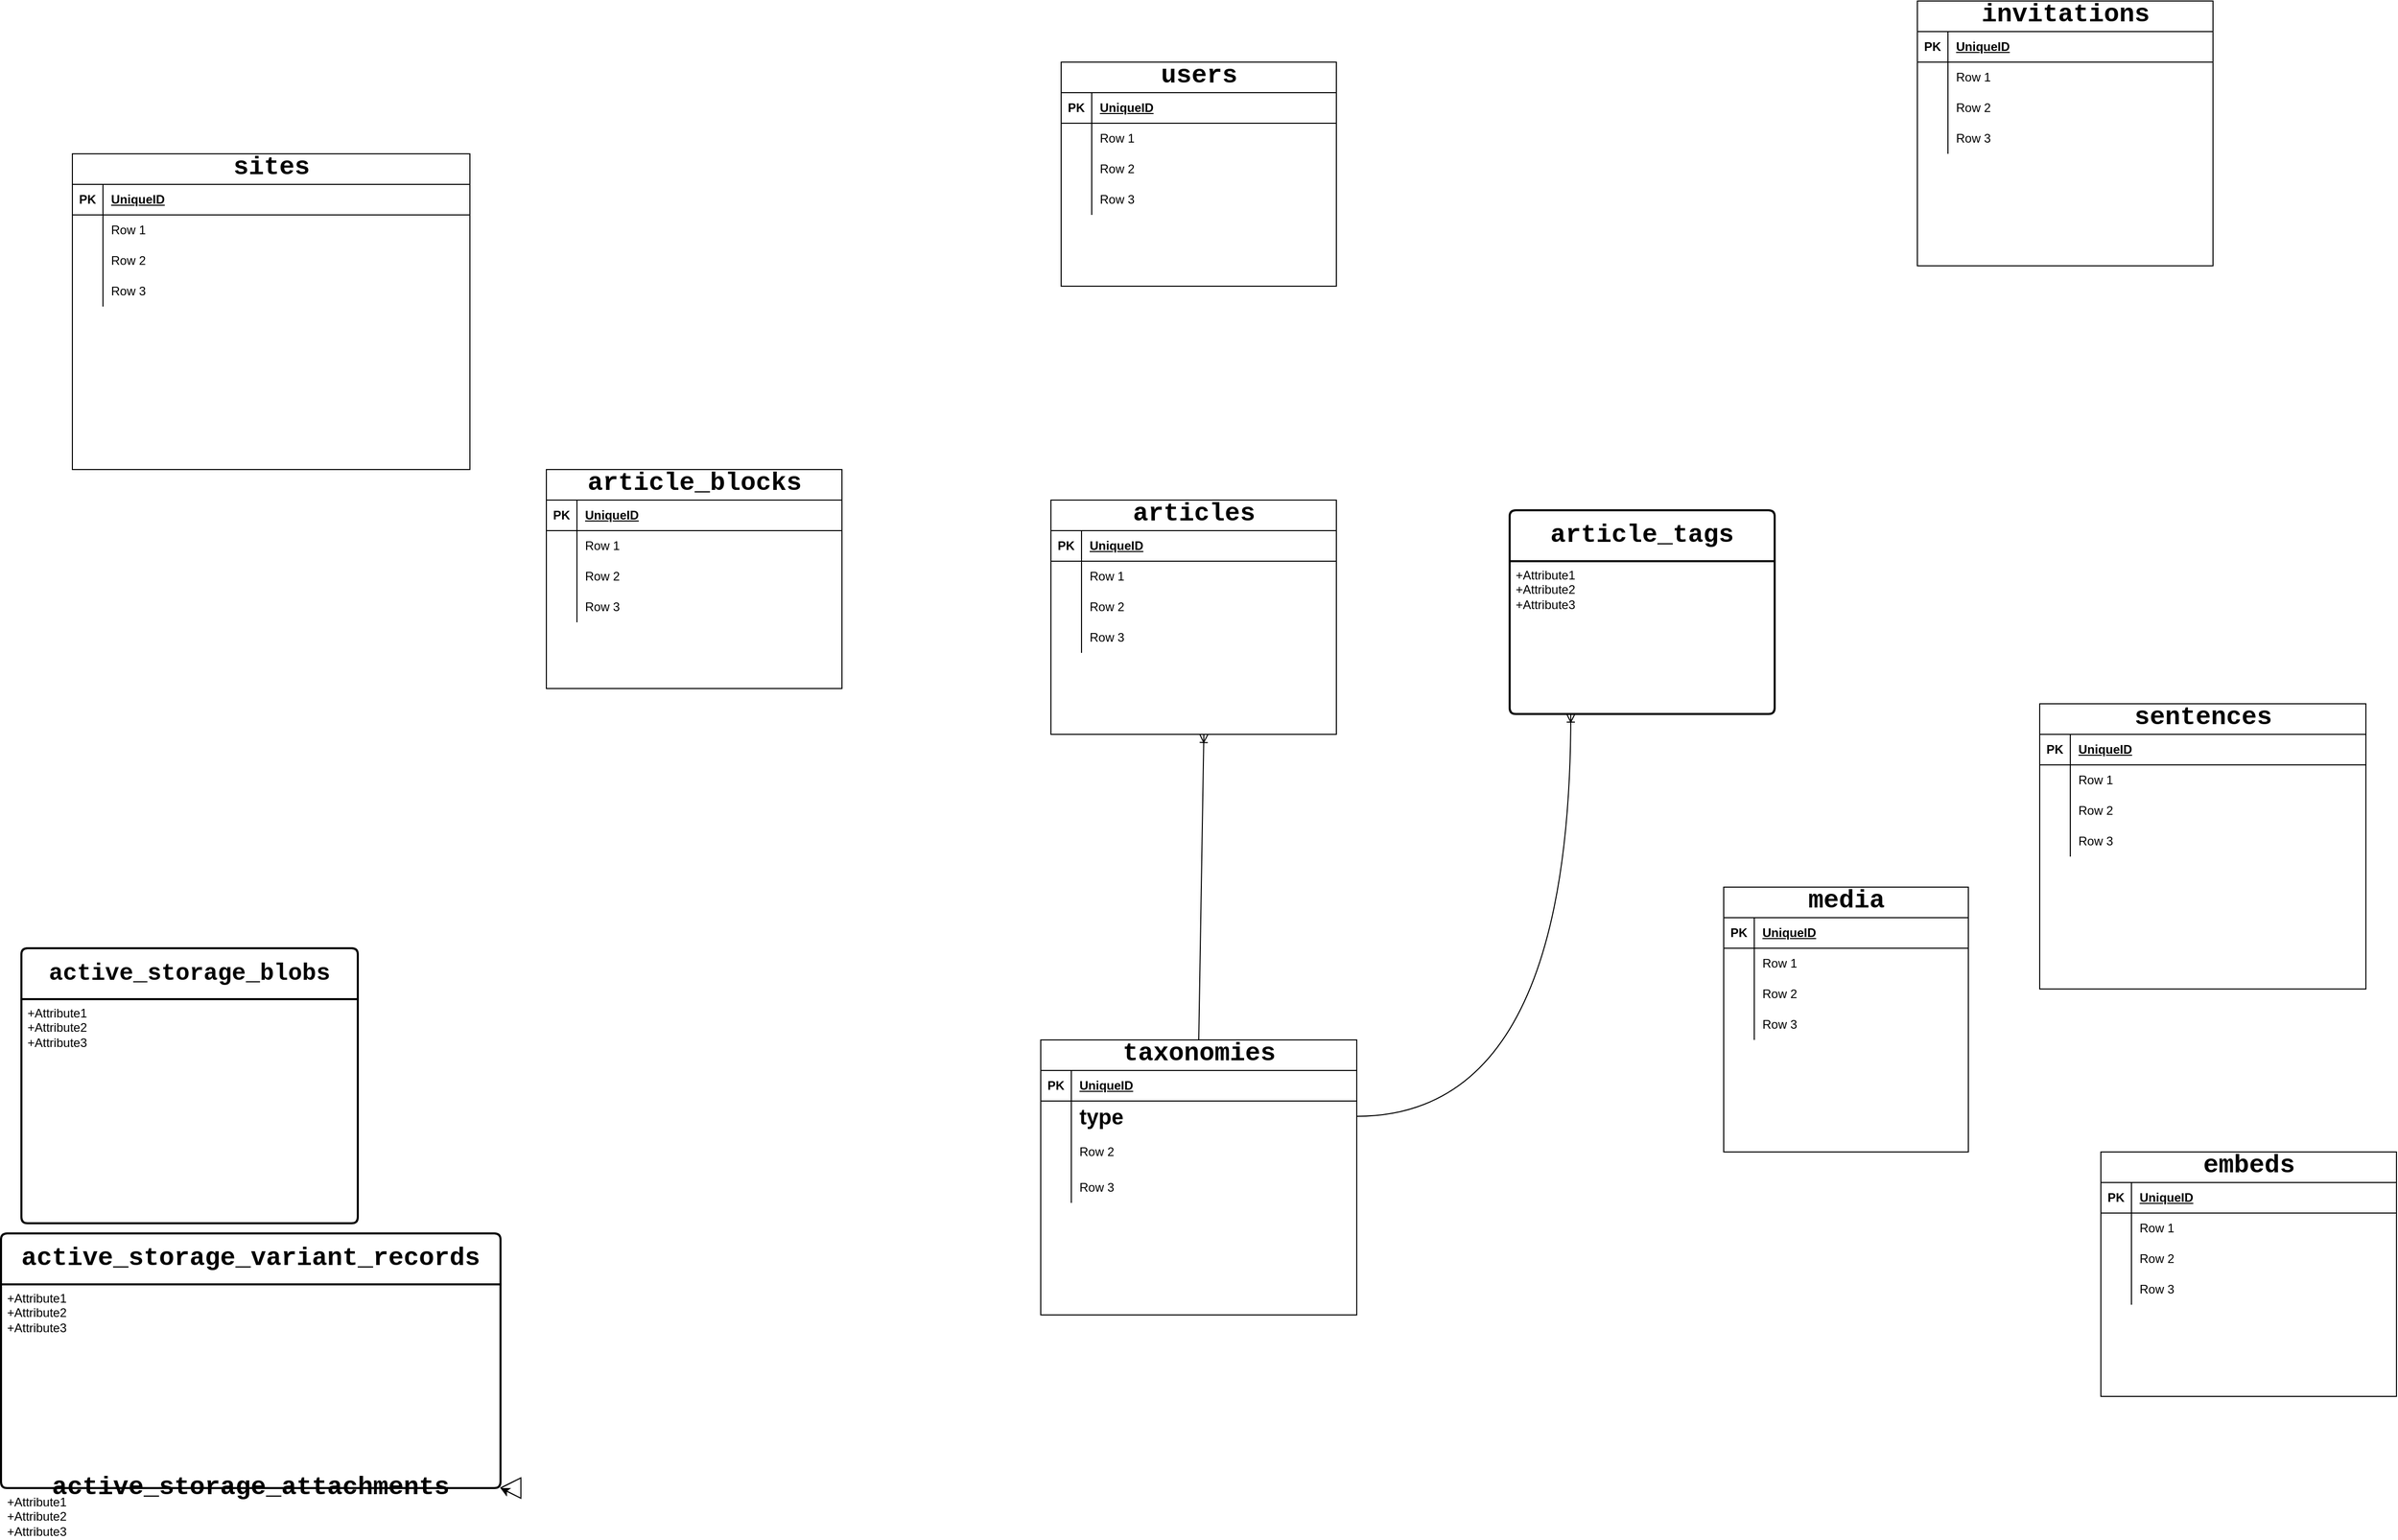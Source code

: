 <mxfile version="27.1.6">
  <diagram id="C5RBs43oDa-KdzZeNtuy" name="Page-1">
    <mxGraphModel dx="1901" dy="2222" grid="1" gridSize="10" guides="1" tooltips="1" connect="1" arrows="1" fold="1" page="1" pageScale="1" pageWidth="827" pageHeight="1169" math="0" shadow="0">
      <root>
        <mxCell id="WIyWlLk6GJQsqaUBKTNV-0" />
        <mxCell id="WIyWlLk6GJQsqaUBKTNV-1" parent="WIyWlLk6GJQsqaUBKTNV-0" />
        <mxCell id="SRqA0FXsPfsj_f2VdY95-0" value="&lt;div style=&quot;font-family: Menlo, Monaco, &amp;quot;Courier New&amp;quot;, monospace; line-height: 18px; white-space-collapse: preserve;&quot;&gt;&lt;span&gt;&lt;font style=&quot;color: rgb(0, 0, 0); font-size: 25px;&quot;&gt;article_blocks&lt;/font&gt;&lt;/span&gt;&lt;/div&gt;" style="shape=table;startSize=30;container=1;collapsible=1;childLayout=tableLayout;fixedRows=1;rowLines=0;fontStyle=1;align=center;resizeLast=1;html=1;" vertex="1" parent="WIyWlLk6GJQsqaUBKTNV-1">
          <mxGeometry x="565" y="-220" width="290" height="215" as="geometry" />
        </mxCell>
        <mxCell id="SRqA0FXsPfsj_f2VdY95-1" value="" style="shape=tableRow;horizontal=0;startSize=0;swimlaneHead=0;swimlaneBody=0;fillColor=none;collapsible=0;dropTarget=0;points=[[0,0.5],[1,0.5]];portConstraint=eastwest;top=0;left=0;right=0;bottom=1;" vertex="1" parent="SRqA0FXsPfsj_f2VdY95-0">
          <mxGeometry y="30" width="290" height="30" as="geometry" />
        </mxCell>
        <mxCell id="SRqA0FXsPfsj_f2VdY95-2" value="PK" style="shape=partialRectangle;connectable=0;fillColor=none;top=0;left=0;bottom=0;right=0;fontStyle=1;overflow=hidden;whiteSpace=wrap;html=1;" vertex="1" parent="SRqA0FXsPfsj_f2VdY95-1">
          <mxGeometry width="30" height="30" as="geometry">
            <mxRectangle width="30" height="30" as="alternateBounds" />
          </mxGeometry>
        </mxCell>
        <mxCell id="SRqA0FXsPfsj_f2VdY95-3" value="UniqueID" style="shape=partialRectangle;connectable=0;fillColor=none;top=0;left=0;bottom=0;right=0;align=left;spacingLeft=6;fontStyle=5;overflow=hidden;whiteSpace=wrap;html=1;" vertex="1" parent="SRqA0FXsPfsj_f2VdY95-1">
          <mxGeometry x="30" width="260" height="30" as="geometry">
            <mxRectangle width="260" height="30" as="alternateBounds" />
          </mxGeometry>
        </mxCell>
        <mxCell id="SRqA0FXsPfsj_f2VdY95-4" value="" style="shape=tableRow;horizontal=0;startSize=0;swimlaneHead=0;swimlaneBody=0;fillColor=none;collapsible=0;dropTarget=0;points=[[0,0.5],[1,0.5]];portConstraint=eastwest;top=0;left=0;right=0;bottom=0;" vertex="1" parent="SRqA0FXsPfsj_f2VdY95-0">
          <mxGeometry y="60" width="290" height="30" as="geometry" />
        </mxCell>
        <mxCell id="SRqA0FXsPfsj_f2VdY95-5" value="" style="shape=partialRectangle;connectable=0;fillColor=none;top=0;left=0;bottom=0;right=0;editable=1;overflow=hidden;whiteSpace=wrap;html=1;" vertex="1" parent="SRqA0FXsPfsj_f2VdY95-4">
          <mxGeometry width="30" height="30" as="geometry">
            <mxRectangle width="30" height="30" as="alternateBounds" />
          </mxGeometry>
        </mxCell>
        <mxCell id="SRqA0FXsPfsj_f2VdY95-6" value="Row 1" style="shape=partialRectangle;connectable=0;fillColor=none;top=0;left=0;bottom=0;right=0;align=left;spacingLeft=6;overflow=hidden;whiteSpace=wrap;html=1;" vertex="1" parent="SRqA0FXsPfsj_f2VdY95-4">
          <mxGeometry x="30" width="260" height="30" as="geometry">
            <mxRectangle width="260" height="30" as="alternateBounds" />
          </mxGeometry>
        </mxCell>
        <mxCell id="SRqA0FXsPfsj_f2VdY95-7" value="" style="shape=tableRow;horizontal=0;startSize=0;swimlaneHead=0;swimlaneBody=0;fillColor=none;collapsible=0;dropTarget=0;points=[[0,0.5],[1,0.5]];portConstraint=eastwest;top=0;left=0;right=0;bottom=0;" vertex="1" parent="SRqA0FXsPfsj_f2VdY95-0">
          <mxGeometry y="90" width="290" height="30" as="geometry" />
        </mxCell>
        <mxCell id="SRqA0FXsPfsj_f2VdY95-8" value="" style="shape=partialRectangle;connectable=0;fillColor=none;top=0;left=0;bottom=0;right=0;editable=1;overflow=hidden;whiteSpace=wrap;html=1;" vertex="1" parent="SRqA0FXsPfsj_f2VdY95-7">
          <mxGeometry width="30" height="30" as="geometry">
            <mxRectangle width="30" height="30" as="alternateBounds" />
          </mxGeometry>
        </mxCell>
        <mxCell id="SRqA0FXsPfsj_f2VdY95-9" value="Row 2" style="shape=partialRectangle;connectable=0;fillColor=none;top=0;left=0;bottom=0;right=0;align=left;spacingLeft=6;overflow=hidden;whiteSpace=wrap;html=1;" vertex="1" parent="SRqA0FXsPfsj_f2VdY95-7">
          <mxGeometry x="30" width="260" height="30" as="geometry">
            <mxRectangle width="260" height="30" as="alternateBounds" />
          </mxGeometry>
        </mxCell>
        <mxCell id="SRqA0FXsPfsj_f2VdY95-10" value="" style="shape=tableRow;horizontal=0;startSize=0;swimlaneHead=0;swimlaneBody=0;fillColor=none;collapsible=0;dropTarget=0;points=[[0,0.5],[1,0.5]];portConstraint=eastwest;top=0;left=0;right=0;bottom=0;" vertex="1" parent="SRqA0FXsPfsj_f2VdY95-0">
          <mxGeometry y="120" width="290" height="30" as="geometry" />
        </mxCell>
        <mxCell id="SRqA0FXsPfsj_f2VdY95-11" value="" style="shape=partialRectangle;connectable=0;fillColor=none;top=0;left=0;bottom=0;right=0;editable=1;overflow=hidden;whiteSpace=wrap;html=1;" vertex="1" parent="SRqA0FXsPfsj_f2VdY95-10">
          <mxGeometry width="30" height="30" as="geometry">
            <mxRectangle width="30" height="30" as="alternateBounds" />
          </mxGeometry>
        </mxCell>
        <mxCell id="SRqA0FXsPfsj_f2VdY95-12" value="Row 3" style="shape=partialRectangle;connectable=0;fillColor=none;top=0;left=0;bottom=0;right=0;align=left;spacingLeft=6;overflow=hidden;whiteSpace=wrap;html=1;" vertex="1" parent="SRqA0FXsPfsj_f2VdY95-10">
          <mxGeometry x="30" width="260" height="30" as="geometry">
            <mxRectangle width="260" height="30" as="alternateBounds" />
          </mxGeometry>
        </mxCell>
        <mxCell id="SRqA0FXsPfsj_f2VdY95-13" value="&lt;div style=&quot;font-family: Menlo, Monaco, &amp;quot;Courier New&amp;quot;, monospace; line-height: 18px; white-space: pre;&quot;&gt;&lt;span&gt;&lt;font style=&quot;color: rgb(0, 0, 0); font-size: 25px;&quot;&gt;&lt;b&gt;article_tags&lt;/b&gt;&lt;/font&gt;&lt;/span&gt;&lt;/div&gt;" style="swimlane;childLayout=stackLayout;horizontal=1;startSize=50;horizontalStack=0;rounded=1;fontSize=14;fontStyle=0;strokeWidth=2;resizeParent=0;resizeLast=1;shadow=0;dashed=0;align=center;arcSize=4;whiteSpace=wrap;html=1;" vertex="1" parent="WIyWlLk6GJQsqaUBKTNV-1">
          <mxGeometry x="1510" y="-180" width="260" height="200" as="geometry" />
        </mxCell>
        <mxCell id="SRqA0FXsPfsj_f2VdY95-14" value="+Attribute1&#xa;+Attribute2&#xa;+Attribute3" style="align=left;strokeColor=none;fillColor=none;spacingLeft=4;spacingRight=4;fontSize=12;verticalAlign=top;resizable=0;rotatable=0;part=1;html=1;whiteSpace=wrap;" vertex="1" parent="SRqA0FXsPfsj_f2VdY95-13">
          <mxGeometry y="50" width="260" height="150" as="geometry" />
        </mxCell>
        <mxCell id="SRqA0FXsPfsj_f2VdY95-17" value="&lt;div style=&quot;font-family: Menlo, Monaco, &amp;quot;Courier New&amp;quot;, monospace; line-height: 18px; white-space: pre;&quot;&gt;&lt;span&gt;&lt;font style=&quot;color: rgb(0, 0, 0); font-size: 25px;&quot;&gt;&lt;b&gt;active_storage_variant_records&lt;/b&gt;&lt;/font&gt;&lt;/span&gt;&lt;/div&gt;" style="swimlane;childLayout=stackLayout;horizontal=1;startSize=50;horizontalStack=0;rounded=1;fontSize=14;fontStyle=0;strokeWidth=2;resizeParent=0;resizeLast=1;shadow=0;dashed=0;align=center;arcSize=4;whiteSpace=wrap;html=1;" vertex="1" parent="WIyWlLk6GJQsqaUBKTNV-1">
          <mxGeometry x="30" y="530" width="490" height="250" as="geometry" />
        </mxCell>
        <mxCell id="SRqA0FXsPfsj_f2VdY95-18" value="+Attribute1&#xa;+Attribute2&#xa;+Attribute3" style="align=left;strokeColor=none;fillColor=none;spacingLeft=4;spacingRight=4;fontSize=12;verticalAlign=top;resizable=0;rotatable=0;part=1;html=1;whiteSpace=wrap;" vertex="1" parent="SRqA0FXsPfsj_f2VdY95-17">
          <mxGeometry y="50" width="490" height="200" as="geometry" />
        </mxCell>
        <mxCell id="SRqA0FXsPfsj_f2VdY95-15" value="&lt;div style=&quot;font-family: Menlo, Monaco, &amp;quot;Courier New&amp;quot;, monospace; line-height: 18px; white-space: pre;&quot;&gt;&lt;font style=&quot;color: rgb(0, 0, 0); font-size: 25px;&quot;&gt;&lt;b&gt;active_storage_attachments&lt;/b&gt;&lt;/font&gt;&lt;/div&gt;" style="swimlane;childLayout=stackLayout;horizontal=1;startSize=50;horizontalStack=0;rounded=1;fontSize=14;fontStyle=0;strokeWidth=2;resizeParent=0;resizeLast=1;shadow=0;dashed=0;align=center;arcSize=4;whiteSpace=wrap;html=1;" vertex="1" parent="SRqA0FXsPfsj_f2VdY95-17">
          <mxGeometry y="250" width="490" as="geometry" />
        </mxCell>
        <mxCell id="SRqA0FXsPfsj_f2VdY95-16" value="+Attribute1&#xa;+Attribute2&#xa;+Attribute3" style="align=left;strokeColor=none;fillColor=none;spacingLeft=4;spacingRight=4;fontSize=12;verticalAlign=top;resizable=0;rotatable=0;part=1;html=1;whiteSpace=wrap;" vertex="1" parent="SRqA0FXsPfsj_f2VdY95-15">
          <mxGeometry width="490" as="geometry" />
        </mxCell>
        <mxCell id="SRqA0FXsPfsj_f2VdY95-21" style="edgeStyle=orthogonalEdgeStyle;rounded=0;orthogonalLoop=1;jettySize=auto;html=1;" edge="1" parent="SRqA0FXsPfsj_f2VdY95-15" source="SRqA0FXsPfsj_f2VdY95-16" target="SRqA0FXsPfsj_f2VdY95-16">
          <mxGeometry relative="1" as="geometry" />
        </mxCell>
        <mxCell id="SRqA0FXsPfsj_f2VdY95-22" style="edgeStyle=orthogonalEdgeStyle;rounded=0;orthogonalLoop=1;jettySize=auto;html=1;" edge="1" parent="SRqA0FXsPfsj_f2VdY95-15" source="SRqA0FXsPfsj_f2VdY95-16" target="SRqA0FXsPfsj_f2VdY95-16">
          <mxGeometry relative="1" as="geometry" />
        </mxCell>
        <mxCell id="SRqA0FXsPfsj_f2VdY95-19" value="&lt;div style=&quot;font-family: Menlo, Monaco, &amp;quot;Courier New&amp;quot;, monospace; line-height: 18px; white-space: pre;&quot;&gt;&lt;span&gt;&lt;font style=&quot;color: rgb(0, 0, 0); font-size: 23px;&quot;&gt;&lt;b&gt;active_storage_blobs&lt;/b&gt;&lt;/font&gt;&lt;/span&gt;&lt;/div&gt;" style="swimlane;childLayout=stackLayout;horizontal=1;startSize=50;horizontalStack=0;rounded=1;fontSize=14;fontStyle=0;strokeWidth=2;resizeParent=0;resizeLast=1;shadow=0;dashed=0;align=center;arcSize=4;whiteSpace=wrap;html=1;" vertex="1" parent="WIyWlLk6GJQsqaUBKTNV-1">
          <mxGeometry x="50" y="250" width="330" height="270" as="geometry" />
        </mxCell>
        <mxCell id="SRqA0FXsPfsj_f2VdY95-20" value="+Attribute1&#xa;+Attribute2&#xa;+Attribute3" style="align=left;strokeColor=none;fillColor=none;spacingLeft=4;spacingRight=4;fontSize=12;verticalAlign=top;resizable=0;rotatable=0;part=1;html=1;whiteSpace=wrap;" vertex="1" parent="SRqA0FXsPfsj_f2VdY95-19">
          <mxGeometry y="50" width="330" height="220" as="geometry" />
        </mxCell>
        <mxCell id="SRqA0FXsPfsj_f2VdY95-23" value="&lt;div style=&quot;font-family: Menlo, Monaco, &amp;quot;Courier New&amp;quot;, monospace; line-height: 18px; white-space-collapse: preserve;&quot;&gt;&lt;span&gt;&lt;font style=&quot;color: rgb(0, 0, 0); font-size: 25px;&quot;&gt;articles&lt;/font&gt;&lt;/span&gt;&lt;/div&gt;" style="shape=table;startSize=30;container=1;collapsible=1;childLayout=tableLayout;fixedRows=1;rowLines=0;fontStyle=1;align=center;resizeLast=1;html=1;" vertex="1" parent="WIyWlLk6GJQsqaUBKTNV-1">
          <mxGeometry x="1060" y="-190" width="280" height="230" as="geometry" />
        </mxCell>
        <mxCell id="SRqA0FXsPfsj_f2VdY95-24" value="" style="shape=tableRow;horizontal=0;startSize=0;swimlaneHead=0;swimlaneBody=0;fillColor=none;collapsible=0;dropTarget=0;points=[[0,0.5],[1,0.5]];portConstraint=eastwest;top=0;left=0;right=0;bottom=1;" vertex="1" parent="SRqA0FXsPfsj_f2VdY95-23">
          <mxGeometry y="30" width="280" height="30" as="geometry" />
        </mxCell>
        <mxCell id="SRqA0FXsPfsj_f2VdY95-25" value="PK" style="shape=partialRectangle;connectable=0;fillColor=none;top=0;left=0;bottom=0;right=0;fontStyle=1;overflow=hidden;whiteSpace=wrap;html=1;" vertex="1" parent="SRqA0FXsPfsj_f2VdY95-24">
          <mxGeometry width="30" height="30" as="geometry">
            <mxRectangle width="30" height="30" as="alternateBounds" />
          </mxGeometry>
        </mxCell>
        <mxCell id="SRqA0FXsPfsj_f2VdY95-26" value="UniqueID" style="shape=partialRectangle;connectable=0;fillColor=none;top=0;left=0;bottom=0;right=0;align=left;spacingLeft=6;fontStyle=5;overflow=hidden;whiteSpace=wrap;html=1;" vertex="1" parent="SRqA0FXsPfsj_f2VdY95-24">
          <mxGeometry x="30" width="250" height="30" as="geometry">
            <mxRectangle width="250" height="30" as="alternateBounds" />
          </mxGeometry>
        </mxCell>
        <mxCell id="SRqA0FXsPfsj_f2VdY95-27" value="" style="shape=tableRow;horizontal=0;startSize=0;swimlaneHead=0;swimlaneBody=0;fillColor=none;collapsible=0;dropTarget=0;points=[[0,0.5],[1,0.5]];portConstraint=eastwest;top=0;left=0;right=0;bottom=0;" vertex="1" parent="SRqA0FXsPfsj_f2VdY95-23">
          <mxGeometry y="60" width="280" height="30" as="geometry" />
        </mxCell>
        <mxCell id="SRqA0FXsPfsj_f2VdY95-28" value="" style="shape=partialRectangle;connectable=0;fillColor=none;top=0;left=0;bottom=0;right=0;editable=1;overflow=hidden;whiteSpace=wrap;html=1;" vertex="1" parent="SRqA0FXsPfsj_f2VdY95-27">
          <mxGeometry width="30" height="30" as="geometry">
            <mxRectangle width="30" height="30" as="alternateBounds" />
          </mxGeometry>
        </mxCell>
        <mxCell id="SRqA0FXsPfsj_f2VdY95-29" value="Row 1" style="shape=partialRectangle;connectable=0;fillColor=none;top=0;left=0;bottom=0;right=0;align=left;spacingLeft=6;overflow=hidden;whiteSpace=wrap;html=1;" vertex="1" parent="SRqA0FXsPfsj_f2VdY95-27">
          <mxGeometry x="30" width="250" height="30" as="geometry">
            <mxRectangle width="250" height="30" as="alternateBounds" />
          </mxGeometry>
        </mxCell>
        <mxCell id="SRqA0FXsPfsj_f2VdY95-30" value="" style="shape=tableRow;horizontal=0;startSize=0;swimlaneHead=0;swimlaneBody=0;fillColor=none;collapsible=0;dropTarget=0;points=[[0,0.5],[1,0.5]];portConstraint=eastwest;top=0;left=0;right=0;bottom=0;" vertex="1" parent="SRqA0FXsPfsj_f2VdY95-23">
          <mxGeometry y="90" width="280" height="30" as="geometry" />
        </mxCell>
        <mxCell id="SRqA0FXsPfsj_f2VdY95-31" value="" style="shape=partialRectangle;connectable=0;fillColor=none;top=0;left=0;bottom=0;right=0;editable=1;overflow=hidden;whiteSpace=wrap;html=1;" vertex="1" parent="SRqA0FXsPfsj_f2VdY95-30">
          <mxGeometry width="30" height="30" as="geometry">
            <mxRectangle width="30" height="30" as="alternateBounds" />
          </mxGeometry>
        </mxCell>
        <mxCell id="SRqA0FXsPfsj_f2VdY95-32" value="Row 2" style="shape=partialRectangle;connectable=0;fillColor=none;top=0;left=0;bottom=0;right=0;align=left;spacingLeft=6;overflow=hidden;whiteSpace=wrap;html=1;" vertex="1" parent="SRqA0FXsPfsj_f2VdY95-30">
          <mxGeometry x="30" width="250" height="30" as="geometry">
            <mxRectangle width="250" height="30" as="alternateBounds" />
          </mxGeometry>
        </mxCell>
        <mxCell id="SRqA0FXsPfsj_f2VdY95-33" value="" style="shape=tableRow;horizontal=0;startSize=0;swimlaneHead=0;swimlaneBody=0;fillColor=none;collapsible=0;dropTarget=0;points=[[0,0.5],[1,0.5]];portConstraint=eastwest;top=0;left=0;right=0;bottom=0;" vertex="1" parent="SRqA0FXsPfsj_f2VdY95-23">
          <mxGeometry y="120" width="280" height="30" as="geometry" />
        </mxCell>
        <mxCell id="SRqA0FXsPfsj_f2VdY95-34" value="" style="shape=partialRectangle;connectable=0;fillColor=none;top=0;left=0;bottom=0;right=0;editable=1;overflow=hidden;whiteSpace=wrap;html=1;" vertex="1" parent="SRqA0FXsPfsj_f2VdY95-33">
          <mxGeometry width="30" height="30" as="geometry">
            <mxRectangle width="30" height="30" as="alternateBounds" />
          </mxGeometry>
        </mxCell>
        <mxCell id="SRqA0FXsPfsj_f2VdY95-35" value="Row 3" style="shape=partialRectangle;connectable=0;fillColor=none;top=0;left=0;bottom=0;right=0;align=left;spacingLeft=6;overflow=hidden;whiteSpace=wrap;html=1;" vertex="1" parent="SRqA0FXsPfsj_f2VdY95-33">
          <mxGeometry x="30" width="250" height="30" as="geometry">
            <mxRectangle width="250" height="30" as="alternateBounds" />
          </mxGeometry>
        </mxCell>
        <mxCell id="SRqA0FXsPfsj_f2VdY95-36" value="&lt;div style=&quot;font-family: Menlo, Monaco, &amp;quot;Courier New&amp;quot;, monospace; line-height: 18px; white-space-collapse: preserve;&quot;&gt;&lt;span&gt;&lt;font style=&quot;color: rgb(0, 0, 0); font-size: 25px;&quot;&gt;embeds&lt;/font&gt;&lt;/span&gt;&lt;/div&gt;" style="shape=table;startSize=30;container=1;collapsible=1;childLayout=tableLayout;fixedRows=1;rowLines=0;fontStyle=1;align=center;resizeLast=1;html=1;" vertex="1" parent="WIyWlLk6GJQsqaUBKTNV-1">
          <mxGeometry x="2090" y="450" width="290" height="240" as="geometry" />
        </mxCell>
        <mxCell id="SRqA0FXsPfsj_f2VdY95-37" value="" style="shape=tableRow;horizontal=0;startSize=0;swimlaneHead=0;swimlaneBody=0;fillColor=none;collapsible=0;dropTarget=0;points=[[0,0.5],[1,0.5]];portConstraint=eastwest;top=0;left=0;right=0;bottom=1;" vertex="1" parent="SRqA0FXsPfsj_f2VdY95-36">
          <mxGeometry y="30" width="290" height="30" as="geometry" />
        </mxCell>
        <mxCell id="SRqA0FXsPfsj_f2VdY95-38" value="PK" style="shape=partialRectangle;connectable=0;fillColor=none;top=0;left=0;bottom=0;right=0;fontStyle=1;overflow=hidden;whiteSpace=wrap;html=1;" vertex="1" parent="SRqA0FXsPfsj_f2VdY95-37">
          <mxGeometry width="30" height="30" as="geometry">
            <mxRectangle width="30" height="30" as="alternateBounds" />
          </mxGeometry>
        </mxCell>
        <mxCell id="SRqA0FXsPfsj_f2VdY95-39" value="UniqueID" style="shape=partialRectangle;connectable=0;fillColor=none;top=0;left=0;bottom=0;right=0;align=left;spacingLeft=6;fontStyle=5;overflow=hidden;whiteSpace=wrap;html=1;" vertex="1" parent="SRqA0FXsPfsj_f2VdY95-37">
          <mxGeometry x="30" width="260" height="30" as="geometry">
            <mxRectangle width="260" height="30" as="alternateBounds" />
          </mxGeometry>
        </mxCell>
        <mxCell id="SRqA0FXsPfsj_f2VdY95-40" value="" style="shape=tableRow;horizontal=0;startSize=0;swimlaneHead=0;swimlaneBody=0;fillColor=none;collapsible=0;dropTarget=0;points=[[0,0.5],[1,0.5]];portConstraint=eastwest;top=0;left=0;right=0;bottom=0;" vertex="1" parent="SRqA0FXsPfsj_f2VdY95-36">
          <mxGeometry y="60" width="290" height="30" as="geometry" />
        </mxCell>
        <mxCell id="SRqA0FXsPfsj_f2VdY95-41" value="" style="shape=partialRectangle;connectable=0;fillColor=none;top=0;left=0;bottom=0;right=0;editable=1;overflow=hidden;whiteSpace=wrap;html=1;" vertex="1" parent="SRqA0FXsPfsj_f2VdY95-40">
          <mxGeometry width="30" height="30" as="geometry">
            <mxRectangle width="30" height="30" as="alternateBounds" />
          </mxGeometry>
        </mxCell>
        <mxCell id="SRqA0FXsPfsj_f2VdY95-42" value="Row 1" style="shape=partialRectangle;connectable=0;fillColor=none;top=0;left=0;bottom=0;right=0;align=left;spacingLeft=6;overflow=hidden;whiteSpace=wrap;html=1;" vertex="1" parent="SRqA0FXsPfsj_f2VdY95-40">
          <mxGeometry x="30" width="260" height="30" as="geometry">
            <mxRectangle width="260" height="30" as="alternateBounds" />
          </mxGeometry>
        </mxCell>
        <mxCell id="SRqA0FXsPfsj_f2VdY95-43" value="" style="shape=tableRow;horizontal=0;startSize=0;swimlaneHead=0;swimlaneBody=0;fillColor=none;collapsible=0;dropTarget=0;points=[[0,0.5],[1,0.5]];portConstraint=eastwest;top=0;left=0;right=0;bottom=0;" vertex="1" parent="SRqA0FXsPfsj_f2VdY95-36">
          <mxGeometry y="90" width="290" height="30" as="geometry" />
        </mxCell>
        <mxCell id="SRqA0FXsPfsj_f2VdY95-44" value="" style="shape=partialRectangle;connectable=0;fillColor=none;top=0;left=0;bottom=0;right=0;editable=1;overflow=hidden;whiteSpace=wrap;html=1;" vertex="1" parent="SRqA0FXsPfsj_f2VdY95-43">
          <mxGeometry width="30" height="30" as="geometry">
            <mxRectangle width="30" height="30" as="alternateBounds" />
          </mxGeometry>
        </mxCell>
        <mxCell id="SRqA0FXsPfsj_f2VdY95-45" value="Row 2" style="shape=partialRectangle;connectable=0;fillColor=none;top=0;left=0;bottom=0;right=0;align=left;spacingLeft=6;overflow=hidden;whiteSpace=wrap;html=1;" vertex="1" parent="SRqA0FXsPfsj_f2VdY95-43">
          <mxGeometry x="30" width="260" height="30" as="geometry">
            <mxRectangle width="260" height="30" as="alternateBounds" />
          </mxGeometry>
        </mxCell>
        <mxCell id="SRqA0FXsPfsj_f2VdY95-46" value="" style="shape=tableRow;horizontal=0;startSize=0;swimlaneHead=0;swimlaneBody=0;fillColor=none;collapsible=0;dropTarget=0;points=[[0,0.5],[1,0.5]];portConstraint=eastwest;top=0;left=0;right=0;bottom=0;" vertex="1" parent="SRqA0FXsPfsj_f2VdY95-36">
          <mxGeometry y="120" width="290" height="30" as="geometry" />
        </mxCell>
        <mxCell id="SRqA0FXsPfsj_f2VdY95-47" value="" style="shape=partialRectangle;connectable=0;fillColor=none;top=0;left=0;bottom=0;right=0;editable=1;overflow=hidden;whiteSpace=wrap;html=1;" vertex="1" parent="SRqA0FXsPfsj_f2VdY95-46">
          <mxGeometry width="30" height="30" as="geometry">
            <mxRectangle width="30" height="30" as="alternateBounds" />
          </mxGeometry>
        </mxCell>
        <mxCell id="SRqA0FXsPfsj_f2VdY95-48" value="Row 3" style="shape=partialRectangle;connectable=0;fillColor=none;top=0;left=0;bottom=0;right=0;align=left;spacingLeft=6;overflow=hidden;whiteSpace=wrap;html=1;" vertex="1" parent="SRqA0FXsPfsj_f2VdY95-46">
          <mxGeometry x="30" width="260" height="30" as="geometry">
            <mxRectangle width="260" height="30" as="alternateBounds" />
          </mxGeometry>
        </mxCell>
        <mxCell id="SRqA0FXsPfsj_f2VdY95-49" value="&lt;div style=&quot;font-family: Menlo, Monaco, &amp;quot;Courier New&amp;quot;, monospace; line-height: 18px; white-space-collapse: preserve;&quot;&gt;&lt;span&gt;&lt;font style=&quot;color: rgb(0, 0, 0); font-size: 25px;&quot;&gt;invitations&lt;/font&gt;&lt;/span&gt;&lt;/div&gt;" style="shape=table;startSize=30;container=1;collapsible=1;childLayout=tableLayout;fixedRows=1;rowLines=0;fontStyle=1;align=center;resizeLast=1;html=1;" vertex="1" parent="WIyWlLk6GJQsqaUBKTNV-1">
          <mxGeometry x="1910" y="-680" width="290" height="260" as="geometry" />
        </mxCell>
        <mxCell id="SRqA0FXsPfsj_f2VdY95-50" value="" style="shape=tableRow;horizontal=0;startSize=0;swimlaneHead=0;swimlaneBody=0;fillColor=none;collapsible=0;dropTarget=0;points=[[0,0.5],[1,0.5]];portConstraint=eastwest;top=0;left=0;right=0;bottom=1;" vertex="1" parent="SRqA0FXsPfsj_f2VdY95-49">
          <mxGeometry y="30" width="290" height="30" as="geometry" />
        </mxCell>
        <mxCell id="SRqA0FXsPfsj_f2VdY95-51" value="PK" style="shape=partialRectangle;connectable=0;fillColor=none;top=0;left=0;bottom=0;right=0;fontStyle=1;overflow=hidden;whiteSpace=wrap;html=1;" vertex="1" parent="SRqA0FXsPfsj_f2VdY95-50">
          <mxGeometry width="30" height="30" as="geometry">
            <mxRectangle width="30" height="30" as="alternateBounds" />
          </mxGeometry>
        </mxCell>
        <mxCell id="SRqA0FXsPfsj_f2VdY95-52" value="UniqueID" style="shape=partialRectangle;connectable=0;fillColor=none;top=0;left=0;bottom=0;right=0;align=left;spacingLeft=6;fontStyle=5;overflow=hidden;whiteSpace=wrap;html=1;" vertex="1" parent="SRqA0FXsPfsj_f2VdY95-50">
          <mxGeometry x="30" width="260" height="30" as="geometry">
            <mxRectangle width="260" height="30" as="alternateBounds" />
          </mxGeometry>
        </mxCell>
        <mxCell id="SRqA0FXsPfsj_f2VdY95-53" value="" style="shape=tableRow;horizontal=0;startSize=0;swimlaneHead=0;swimlaneBody=0;fillColor=none;collapsible=0;dropTarget=0;points=[[0,0.5],[1,0.5]];portConstraint=eastwest;top=0;left=0;right=0;bottom=0;" vertex="1" parent="SRqA0FXsPfsj_f2VdY95-49">
          <mxGeometry y="60" width="290" height="30" as="geometry" />
        </mxCell>
        <mxCell id="SRqA0FXsPfsj_f2VdY95-54" value="" style="shape=partialRectangle;connectable=0;fillColor=none;top=0;left=0;bottom=0;right=0;editable=1;overflow=hidden;whiteSpace=wrap;html=1;" vertex="1" parent="SRqA0FXsPfsj_f2VdY95-53">
          <mxGeometry width="30" height="30" as="geometry">
            <mxRectangle width="30" height="30" as="alternateBounds" />
          </mxGeometry>
        </mxCell>
        <mxCell id="SRqA0FXsPfsj_f2VdY95-55" value="Row 1" style="shape=partialRectangle;connectable=0;fillColor=none;top=0;left=0;bottom=0;right=0;align=left;spacingLeft=6;overflow=hidden;whiteSpace=wrap;html=1;" vertex="1" parent="SRqA0FXsPfsj_f2VdY95-53">
          <mxGeometry x="30" width="260" height="30" as="geometry">
            <mxRectangle width="260" height="30" as="alternateBounds" />
          </mxGeometry>
        </mxCell>
        <mxCell id="SRqA0FXsPfsj_f2VdY95-56" value="" style="shape=tableRow;horizontal=0;startSize=0;swimlaneHead=0;swimlaneBody=0;fillColor=none;collapsible=0;dropTarget=0;points=[[0,0.5],[1,0.5]];portConstraint=eastwest;top=0;left=0;right=0;bottom=0;" vertex="1" parent="SRqA0FXsPfsj_f2VdY95-49">
          <mxGeometry y="90" width="290" height="30" as="geometry" />
        </mxCell>
        <mxCell id="SRqA0FXsPfsj_f2VdY95-57" value="" style="shape=partialRectangle;connectable=0;fillColor=none;top=0;left=0;bottom=0;right=0;editable=1;overflow=hidden;whiteSpace=wrap;html=1;" vertex="1" parent="SRqA0FXsPfsj_f2VdY95-56">
          <mxGeometry width="30" height="30" as="geometry">
            <mxRectangle width="30" height="30" as="alternateBounds" />
          </mxGeometry>
        </mxCell>
        <mxCell id="SRqA0FXsPfsj_f2VdY95-58" value="Row 2" style="shape=partialRectangle;connectable=0;fillColor=none;top=0;left=0;bottom=0;right=0;align=left;spacingLeft=6;overflow=hidden;whiteSpace=wrap;html=1;" vertex="1" parent="SRqA0FXsPfsj_f2VdY95-56">
          <mxGeometry x="30" width="260" height="30" as="geometry">
            <mxRectangle width="260" height="30" as="alternateBounds" />
          </mxGeometry>
        </mxCell>
        <mxCell id="SRqA0FXsPfsj_f2VdY95-59" value="" style="shape=tableRow;horizontal=0;startSize=0;swimlaneHead=0;swimlaneBody=0;fillColor=none;collapsible=0;dropTarget=0;points=[[0,0.5],[1,0.5]];portConstraint=eastwest;top=0;left=0;right=0;bottom=0;" vertex="1" parent="SRqA0FXsPfsj_f2VdY95-49">
          <mxGeometry y="120" width="290" height="30" as="geometry" />
        </mxCell>
        <mxCell id="SRqA0FXsPfsj_f2VdY95-60" value="" style="shape=partialRectangle;connectable=0;fillColor=none;top=0;left=0;bottom=0;right=0;editable=1;overflow=hidden;whiteSpace=wrap;html=1;" vertex="1" parent="SRqA0FXsPfsj_f2VdY95-59">
          <mxGeometry width="30" height="30" as="geometry">
            <mxRectangle width="30" height="30" as="alternateBounds" />
          </mxGeometry>
        </mxCell>
        <mxCell id="SRqA0FXsPfsj_f2VdY95-61" value="Row 3" style="shape=partialRectangle;connectable=0;fillColor=none;top=0;left=0;bottom=0;right=0;align=left;spacingLeft=6;overflow=hidden;whiteSpace=wrap;html=1;" vertex="1" parent="SRqA0FXsPfsj_f2VdY95-59">
          <mxGeometry x="30" width="260" height="30" as="geometry">
            <mxRectangle width="260" height="30" as="alternateBounds" />
          </mxGeometry>
        </mxCell>
        <mxCell id="SRqA0FXsPfsj_f2VdY95-62" value="&lt;div style=&quot;font-family: Menlo, Monaco, &amp;quot;Courier New&amp;quot;, monospace; line-height: 18px; white-space-collapse: preserve;&quot;&gt;&lt;span&gt;&lt;font style=&quot;color: rgb(0, 0, 0); font-size: 25px;&quot;&gt;media&lt;/font&gt;&lt;/span&gt;&lt;/div&gt;" style="shape=table;startSize=30;container=1;collapsible=1;childLayout=tableLayout;fixedRows=1;rowLines=0;fontStyle=1;align=center;resizeLast=1;html=1;" vertex="1" parent="WIyWlLk6GJQsqaUBKTNV-1">
          <mxGeometry x="1720" y="190" width="240" height="260" as="geometry" />
        </mxCell>
        <mxCell id="SRqA0FXsPfsj_f2VdY95-63" value="" style="shape=tableRow;horizontal=0;startSize=0;swimlaneHead=0;swimlaneBody=0;fillColor=none;collapsible=0;dropTarget=0;points=[[0,0.5],[1,0.5]];portConstraint=eastwest;top=0;left=0;right=0;bottom=1;" vertex="1" parent="SRqA0FXsPfsj_f2VdY95-62">
          <mxGeometry y="30" width="240" height="30" as="geometry" />
        </mxCell>
        <mxCell id="SRqA0FXsPfsj_f2VdY95-64" value="PK" style="shape=partialRectangle;connectable=0;fillColor=none;top=0;left=0;bottom=0;right=0;fontStyle=1;overflow=hidden;whiteSpace=wrap;html=1;" vertex="1" parent="SRqA0FXsPfsj_f2VdY95-63">
          <mxGeometry width="30" height="30" as="geometry">
            <mxRectangle width="30" height="30" as="alternateBounds" />
          </mxGeometry>
        </mxCell>
        <mxCell id="SRqA0FXsPfsj_f2VdY95-65" value="UniqueID" style="shape=partialRectangle;connectable=0;fillColor=none;top=0;left=0;bottom=0;right=0;align=left;spacingLeft=6;fontStyle=5;overflow=hidden;whiteSpace=wrap;html=1;" vertex="1" parent="SRqA0FXsPfsj_f2VdY95-63">
          <mxGeometry x="30" width="210" height="30" as="geometry">
            <mxRectangle width="210" height="30" as="alternateBounds" />
          </mxGeometry>
        </mxCell>
        <mxCell id="SRqA0FXsPfsj_f2VdY95-66" value="" style="shape=tableRow;horizontal=0;startSize=0;swimlaneHead=0;swimlaneBody=0;fillColor=none;collapsible=0;dropTarget=0;points=[[0,0.5],[1,0.5]];portConstraint=eastwest;top=0;left=0;right=0;bottom=0;" vertex="1" parent="SRqA0FXsPfsj_f2VdY95-62">
          <mxGeometry y="60" width="240" height="30" as="geometry" />
        </mxCell>
        <mxCell id="SRqA0FXsPfsj_f2VdY95-67" value="" style="shape=partialRectangle;connectable=0;fillColor=none;top=0;left=0;bottom=0;right=0;editable=1;overflow=hidden;whiteSpace=wrap;html=1;" vertex="1" parent="SRqA0FXsPfsj_f2VdY95-66">
          <mxGeometry width="30" height="30" as="geometry">
            <mxRectangle width="30" height="30" as="alternateBounds" />
          </mxGeometry>
        </mxCell>
        <mxCell id="SRqA0FXsPfsj_f2VdY95-68" value="Row 1" style="shape=partialRectangle;connectable=0;fillColor=none;top=0;left=0;bottom=0;right=0;align=left;spacingLeft=6;overflow=hidden;whiteSpace=wrap;html=1;" vertex="1" parent="SRqA0FXsPfsj_f2VdY95-66">
          <mxGeometry x="30" width="210" height="30" as="geometry">
            <mxRectangle width="210" height="30" as="alternateBounds" />
          </mxGeometry>
        </mxCell>
        <mxCell id="SRqA0FXsPfsj_f2VdY95-69" value="" style="shape=tableRow;horizontal=0;startSize=0;swimlaneHead=0;swimlaneBody=0;fillColor=none;collapsible=0;dropTarget=0;points=[[0,0.5],[1,0.5]];portConstraint=eastwest;top=0;left=0;right=0;bottom=0;" vertex="1" parent="SRqA0FXsPfsj_f2VdY95-62">
          <mxGeometry y="90" width="240" height="30" as="geometry" />
        </mxCell>
        <mxCell id="SRqA0FXsPfsj_f2VdY95-70" value="" style="shape=partialRectangle;connectable=0;fillColor=none;top=0;left=0;bottom=0;right=0;editable=1;overflow=hidden;whiteSpace=wrap;html=1;" vertex="1" parent="SRqA0FXsPfsj_f2VdY95-69">
          <mxGeometry width="30" height="30" as="geometry">
            <mxRectangle width="30" height="30" as="alternateBounds" />
          </mxGeometry>
        </mxCell>
        <mxCell id="SRqA0FXsPfsj_f2VdY95-71" value="Row 2" style="shape=partialRectangle;connectable=0;fillColor=none;top=0;left=0;bottom=0;right=0;align=left;spacingLeft=6;overflow=hidden;whiteSpace=wrap;html=1;" vertex="1" parent="SRqA0FXsPfsj_f2VdY95-69">
          <mxGeometry x="30" width="210" height="30" as="geometry">
            <mxRectangle width="210" height="30" as="alternateBounds" />
          </mxGeometry>
        </mxCell>
        <mxCell id="SRqA0FXsPfsj_f2VdY95-72" value="" style="shape=tableRow;horizontal=0;startSize=0;swimlaneHead=0;swimlaneBody=0;fillColor=none;collapsible=0;dropTarget=0;points=[[0,0.5],[1,0.5]];portConstraint=eastwest;top=0;left=0;right=0;bottom=0;" vertex="1" parent="SRqA0FXsPfsj_f2VdY95-62">
          <mxGeometry y="120" width="240" height="30" as="geometry" />
        </mxCell>
        <mxCell id="SRqA0FXsPfsj_f2VdY95-73" value="" style="shape=partialRectangle;connectable=0;fillColor=none;top=0;left=0;bottom=0;right=0;editable=1;overflow=hidden;whiteSpace=wrap;html=1;" vertex="1" parent="SRqA0FXsPfsj_f2VdY95-72">
          <mxGeometry width="30" height="30" as="geometry">
            <mxRectangle width="30" height="30" as="alternateBounds" />
          </mxGeometry>
        </mxCell>
        <mxCell id="SRqA0FXsPfsj_f2VdY95-74" value="Row 3" style="shape=partialRectangle;connectable=0;fillColor=none;top=0;left=0;bottom=0;right=0;align=left;spacingLeft=6;overflow=hidden;whiteSpace=wrap;html=1;" vertex="1" parent="SRqA0FXsPfsj_f2VdY95-72">
          <mxGeometry x="30" width="210" height="30" as="geometry">
            <mxRectangle width="210" height="30" as="alternateBounds" />
          </mxGeometry>
        </mxCell>
        <mxCell id="SRqA0FXsPfsj_f2VdY95-75" value="&lt;div style=&quot;font-family: Menlo, Monaco, &amp;quot;Courier New&amp;quot;, monospace; line-height: 18px; white-space-collapse: preserve;&quot;&gt;&lt;span&gt;&lt;font style=&quot;color: rgb(0, 0, 0); font-size: 25px;&quot;&gt;sentences&lt;/font&gt;&lt;/span&gt;&lt;/div&gt;" style="shape=table;startSize=30;container=1;collapsible=1;childLayout=tableLayout;fixedRows=1;rowLines=0;fontStyle=1;align=center;resizeLast=1;html=1;" vertex="1" parent="WIyWlLk6GJQsqaUBKTNV-1">
          <mxGeometry x="2030" y="10" width="320" height="280" as="geometry" />
        </mxCell>
        <mxCell id="SRqA0FXsPfsj_f2VdY95-76" value="" style="shape=tableRow;horizontal=0;startSize=0;swimlaneHead=0;swimlaneBody=0;fillColor=none;collapsible=0;dropTarget=0;points=[[0,0.5],[1,0.5]];portConstraint=eastwest;top=0;left=0;right=0;bottom=1;" vertex="1" parent="SRqA0FXsPfsj_f2VdY95-75">
          <mxGeometry y="30" width="320" height="30" as="geometry" />
        </mxCell>
        <mxCell id="SRqA0FXsPfsj_f2VdY95-77" value="PK" style="shape=partialRectangle;connectable=0;fillColor=none;top=0;left=0;bottom=0;right=0;fontStyle=1;overflow=hidden;whiteSpace=wrap;html=1;" vertex="1" parent="SRqA0FXsPfsj_f2VdY95-76">
          <mxGeometry width="30" height="30" as="geometry">
            <mxRectangle width="30" height="30" as="alternateBounds" />
          </mxGeometry>
        </mxCell>
        <mxCell id="SRqA0FXsPfsj_f2VdY95-78" value="UniqueID" style="shape=partialRectangle;connectable=0;fillColor=none;top=0;left=0;bottom=0;right=0;align=left;spacingLeft=6;fontStyle=5;overflow=hidden;whiteSpace=wrap;html=1;" vertex="1" parent="SRqA0FXsPfsj_f2VdY95-76">
          <mxGeometry x="30" width="290" height="30" as="geometry">
            <mxRectangle width="290" height="30" as="alternateBounds" />
          </mxGeometry>
        </mxCell>
        <mxCell id="SRqA0FXsPfsj_f2VdY95-79" value="" style="shape=tableRow;horizontal=0;startSize=0;swimlaneHead=0;swimlaneBody=0;fillColor=none;collapsible=0;dropTarget=0;points=[[0,0.5],[1,0.5]];portConstraint=eastwest;top=0;left=0;right=0;bottom=0;" vertex="1" parent="SRqA0FXsPfsj_f2VdY95-75">
          <mxGeometry y="60" width="320" height="30" as="geometry" />
        </mxCell>
        <mxCell id="SRqA0FXsPfsj_f2VdY95-80" value="" style="shape=partialRectangle;connectable=0;fillColor=none;top=0;left=0;bottom=0;right=0;editable=1;overflow=hidden;whiteSpace=wrap;html=1;" vertex="1" parent="SRqA0FXsPfsj_f2VdY95-79">
          <mxGeometry width="30" height="30" as="geometry">
            <mxRectangle width="30" height="30" as="alternateBounds" />
          </mxGeometry>
        </mxCell>
        <mxCell id="SRqA0FXsPfsj_f2VdY95-81" value="Row 1" style="shape=partialRectangle;connectable=0;fillColor=none;top=0;left=0;bottom=0;right=0;align=left;spacingLeft=6;overflow=hidden;whiteSpace=wrap;html=1;" vertex="1" parent="SRqA0FXsPfsj_f2VdY95-79">
          <mxGeometry x="30" width="290" height="30" as="geometry">
            <mxRectangle width="290" height="30" as="alternateBounds" />
          </mxGeometry>
        </mxCell>
        <mxCell id="SRqA0FXsPfsj_f2VdY95-82" value="" style="shape=tableRow;horizontal=0;startSize=0;swimlaneHead=0;swimlaneBody=0;fillColor=none;collapsible=0;dropTarget=0;points=[[0,0.5],[1,0.5]];portConstraint=eastwest;top=0;left=0;right=0;bottom=0;" vertex="1" parent="SRqA0FXsPfsj_f2VdY95-75">
          <mxGeometry y="90" width="320" height="30" as="geometry" />
        </mxCell>
        <mxCell id="SRqA0FXsPfsj_f2VdY95-83" value="" style="shape=partialRectangle;connectable=0;fillColor=none;top=0;left=0;bottom=0;right=0;editable=1;overflow=hidden;whiteSpace=wrap;html=1;" vertex="1" parent="SRqA0FXsPfsj_f2VdY95-82">
          <mxGeometry width="30" height="30" as="geometry">
            <mxRectangle width="30" height="30" as="alternateBounds" />
          </mxGeometry>
        </mxCell>
        <mxCell id="SRqA0FXsPfsj_f2VdY95-84" value="Row 2" style="shape=partialRectangle;connectable=0;fillColor=none;top=0;left=0;bottom=0;right=0;align=left;spacingLeft=6;overflow=hidden;whiteSpace=wrap;html=1;" vertex="1" parent="SRqA0FXsPfsj_f2VdY95-82">
          <mxGeometry x="30" width="290" height="30" as="geometry">
            <mxRectangle width="290" height="30" as="alternateBounds" />
          </mxGeometry>
        </mxCell>
        <mxCell id="SRqA0FXsPfsj_f2VdY95-85" value="" style="shape=tableRow;horizontal=0;startSize=0;swimlaneHead=0;swimlaneBody=0;fillColor=none;collapsible=0;dropTarget=0;points=[[0,0.5],[1,0.5]];portConstraint=eastwest;top=0;left=0;right=0;bottom=0;" vertex="1" parent="SRqA0FXsPfsj_f2VdY95-75">
          <mxGeometry y="120" width="320" height="30" as="geometry" />
        </mxCell>
        <mxCell id="SRqA0FXsPfsj_f2VdY95-86" value="" style="shape=partialRectangle;connectable=0;fillColor=none;top=0;left=0;bottom=0;right=0;editable=1;overflow=hidden;whiteSpace=wrap;html=1;" vertex="1" parent="SRqA0FXsPfsj_f2VdY95-85">
          <mxGeometry width="30" height="30" as="geometry">
            <mxRectangle width="30" height="30" as="alternateBounds" />
          </mxGeometry>
        </mxCell>
        <mxCell id="SRqA0FXsPfsj_f2VdY95-87" value="Row 3" style="shape=partialRectangle;connectable=0;fillColor=none;top=0;left=0;bottom=0;right=0;align=left;spacingLeft=6;overflow=hidden;whiteSpace=wrap;html=1;" vertex="1" parent="SRqA0FXsPfsj_f2VdY95-85">
          <mxGeometry x="30" width="290" height="30" as="geometry">
            <mxRectangle width="290" height="30" as="alternateBounds" />
          </mxGeometry>
        </mxCell>
        <mxCell id="SRqA0FXsPfsj_f2VdY95-88" value="&lt;div style=&quot;font-family: Menlo, Monaco, &amp;quot;Courier New&amp;quot;, monospace; line-height: 18px; white-space-collapse: preserve;&quot;&gt;&lt;span&gt;&lt;font style=&quot;color: rgb(0, 0, 0); font-size: 25px;&quot;&gt;sites&lt;/font&gt;&lt;/span&gt;&lt;/div&gt;" style="shape=table;startSize=30;container=1;collapsible=1;childLayout=tableLayout;fixedRows=1;rowLines=0;fontStyle=1;align=center;resizeLast=1;html=1;" vertex="1" parent="WIyWlLk6GJQsqaUBKTNV-1">
          <mxGeometry x="100" y="-530" width="390" height="310" as="geometry" />
        </mxCell>
        <mxCell id="SRqA0FXsPfsj_f2VdY95-89" value="" style="shape=tableRow;horizontal=0;startSize=0;swimlaneHead=0;swimlaneBody=0;fillColor=none;collapsible=0;dropTarget=0;points=[[0,0.5],[1,0.5]];portConstraint=eastwest;top=0;left=0;right=0;bottom=1;" vertex="1" parent="SRqA0FXsPfsj_f2VdY95-88">
          <mxGeometry y="30" width="390" height="30" as="geometry" />
        </mxCell>
        <mxCell id="SRqA0FXsPfsj_f2VdY95-90" value="PK" style="shape=partialRectangle;connectable=0;fillColor=none;top=0;left=0;bottom=0;right=0;fontStyle=1;overflow=hidden;whiteSpace=wrap;html=1;" vertex="1" parent="SRqA0FXsPfsj_f2VdY95-89">
          <mxGeometry width="30" height="30" as="geometry">
            <mxRectangle width="30" height="30" as="alternateBounds" />
          </mxGeometry>
        </mxCell>
        <mxCell id="SRqA0FXsPfsj_f2VdY95-91" value="UniqueID" style="shape=partialRectangle;connectable=0;fillColor=none;top=0;left=0;bottom=0;right=0;align=left;spacingLeft=6;fontStyle=5;overflow=hidden;whiteSpace=wrap;html=1;" vertex="1" parent="SRqA0FXsPfsj_f2VdY95-89">
          <mxGeometry x="30" width="360" height="30" as="geometry">
            <mxRectangle width="360" height="30" as="alternateBounds" />
          </mxGeometry>
        </mxCell>
        <mxCell id="SRqA0FXsPfsj_f2VdY95-92" value="" style="shape=tableRow;horizontal=0;startSize=0;swimlaneHead=0;swimlaneBody=0;fillColor=none;collapsible=0;dropTarget=0;points=[[0,0.5],[1,0.5]];portConstraint=eastwest;top=0;left=0;right=0;bottom=0;" vertex="1" parent="SRqA0FXsPfsj_f2VdY95-88">
          <mxGeometry y="60" width="390" height="30" as="geometry" />
        </mxCell>
        <mxCell id="SRqA0FXsPfsj_f2VdY95-93" value="" style="shape=partialRectangle;connectable=0;fillColor=none;top=0;left=0;bottom=0;right=0;editable=1;overflow=hidden;whiteSpace=wrap;html=1;" vertex="1" parent="SRqA0FXsPfsj_f2VdY95-92">
          <mxGeometry width="30" height="30" as="geometry">
            <mxRectangle width="30" height="30" as="alternateBounds" />
          </mxGeometry>
        </mxCell>
        <mxCell id="SRqA0FXsPfsj_f2VdY95-94" value="Row 1" style="shape=partialRectangle;connectable=0;fillColor=none;top=0;left=0;bottom=0;right=0;align=left;spacingLeft=6;overflow=hidden;whiteSpace=wrap;html=1;" vertex="1" parent="SRqA0FXsPfsj_f2VdY95-92">
          <mxGeometry x="30" width="360" height="30" as="geometry">
            <mxRectangle width="360" height="30" as="alternateBounds" />
          </mxGeometry>
        </mxCell>
        <mxCell id="SRqA0FXsPfsj_f2VdY95-95" value="" style="shape=tableRow;horizontal=0;startSize=0;swimlaneHead=0;swimlaneBody=0;fillColor=none;collapsible=0;dropTarget=0;points=[[0,0.5],[1,0.5]];portConstraint=eastwest;top=0;left=0;right=0;bottom=0;" vertex="1" parent="SRqA0FXsPfsj_f2VdY95-88">
          <mxGeometry y="90" width="390" height="30" as="geometry" />
        </mxCell>
        <mxCell id="SRqA0FXsPfsj_f2VdY95-96" value="" style="shape=partialRectangle;connectable=0;fillColor=none;top=0;left=0;bottom=0;right=0;editable=1;overflow=hidden;whiteSpace=wrap;html=1;" vertex="1" parent="SRqA0FXsPfsj_f2VdY95-95">
          <mxGeometry width="30" height="30" as="geometry">
            <mxRectangle width="30" height="30" as="alternateBounds" />
          </mxGeometry>
        </mxCell>
        <mxCell id="SRqA0FXsPfsj_f2VdY95-97" value="Row 2" style="shape=partialRectangle;connectable=0;fillColor=none;top=0;left=0;bottom=0;right=0;align=left;spacingLeft=6;overflow=hidden;whiteSpace=wrap;html=1;" vertex="1" parent="SRqA0FXsPfsj_f2VdY95-95">
          <mxGeometry x="30" width="360" height="30" as="geometry">
            <mxRectangle width="360" height="30" as="alternateBounds" />
          </mxGeometry>
        </mxCell>
        <mxCell id="SRqA0FXsPfsj_f2VdY95-98" value="" style="shape=tableRow;horizontal=0;startSize=0;swimlaneHead=0;swimlaneBody=0;fillColor=none;collapsible=0;dropTarget=0;points=[[0,0.5],[1,0.5]];portConstraint=eastwest;top=0;left=0;right=0;bottom=0;" vertex="1" parent="SRqA0FXsPfsj_f2VdY95-88">
          <mxGeometry y="120" width="390" height="30" as="geometry" />
        </mxCell>
        <mxCell id="SRqA0FXsPfsj_f2VdY95-99" value="" style="shape=partialRectangle;connectable=0;fillColor=none;top=0;left=0;bottom=0;right=0;editable=1;overflow=hidden;whiteSpace=wrap;html=1;" vertex="1" parent="SRqA0FXsPfsj_f2VdY95-98">
          <mxGeometry width="30" height="30" as="geometry">
            <mxRectangle width="30" height="30" as="alternateBounds" />
          </mxGeometry>
        </mxCell>
        <mxCell id="SRqA0FXsPfsj_f2VdY95-100" value="Row 3" style="shape=partialRectangle;connectable=0;fillColor=none;top=0;left=0;bottom=0;right=0;align=left;spacingLeft=6;overflow=hidden;whiteSpace=wrap;html=1;" vertex="1" parent="SRqA0FXsPfsj_f2VdY95-98">
          <mxGeometry x="30" width="360" height="30" as="geometry">
            <mxRectangle width="360" height="30" as="alternateBounds" />
          </mxGeometry>
        </mxCell>
        <mxCell id="SRqA0FXsPfsj_f2VdY95-101" value="&lt;div style=&quot;font-family: Menlo, Monaco, &amp;quot;Courier New&amp;quot;, monospace; line-height: 18px; white-space-collapse: preserve;&quot;&gt;&lt;span&gt;&lt;font style=&quot;color: rgb(0, 0, 0); font-size: 25px;&quot;&gt;taxonomies&lt;/font&gt;&lt;/span&gt;&lt;/div&gt;" style="shape=table;startSize=30;container=1;collapsible=1;childLayout=tableLayout;fixedRows=1;rowLines=0;fontStyle=1;align=center;resizeLast=1;html=1;" vertex="1" parent="WIyWlLk6GJQsqaUBKTNV-1">
          <mxGeometry x="1050" y="340" width="310" height="270" as="geometry" />
        </mxCell>
        <mxCell id="SRqA0FXsPfsj_f2VdY95-102" value="" style="shape=tableRow;horizontal=0;startSize=0;swimlaneHead=0;swimlaneBody=0;fillColor=none;collapsible=0;dropTarget=0;points=[[0,0.5],[1,0.5]];portConstraint=eastwest;top=0;left=0;right=0;bottom=1;" vertex="1" parent="SRqA0FXsPfsj_f2VdY95-101">
          <mxGeometry y="30" width="310" height="30" as="geometry" />
        </mxCell>
        <mxCell id="SRqA0FXsPfsj_f2VdY95-103" value="PK" style="shape=partialRectangle;connectable=0;fillColor=none;top=0;left=0;bottom=0;right=0;fontStyle=1;overflow=hidden;whiteSpace=wrap;html=1;" vertex="1" parent="SRqA0FXsPfsj_f2VdY95-102">
          <mxGeometry width="30" height="30" as="geometry">
            <mxRectangle width="30" height="30" as="alternateBounds" />
          </mxGeometry>
        </mxCell>
        <mxCell id="SRqA0FXsPfsj_f2VdY95-104" value="UniqueID" style="shape=partialRectangle;connectable=0;fillColor=none;top=0;left=0;bottom=0;right=0;align=left;spacingLeft=6;fontStyle=5;overflow=hidden;whiteSpace=wrap;html=1;" vertex="1" parent="SRqA0FXsPfsj_f2VdY95-102">
          <mxGeometry x="30" width="280" height="30" as="geometry">
            <mxRectangle width="280" height="30" as="alternateBounds" />
          </mxGeometry>
        </mxCell>
        <mxCell id="SRqA0FXsPfsj_f2VdY95-105" value="" style="shape=tableRow;horizontal=0;startSize=0;swimlaneHead=0;swimlaneBody=0;fillColor=none;collapsible=0;dropTarget=0;points=[[0,0.5],[1,0.5]];portConstraint=eastwest;top=0;left=0;right=0;bottom=0;" vertex="1" parent="SRqA0FXsPfsj_f2VdY95-101">
          <mxGeometry y="60" width="310" height="30" as="geometry" />
        </mxCell>
        <mxCell id="SRqA0FXsPfsj_f2VdY95-106" value="" style="shape=partialRectangle;connectable=0;fillColor=none;top=0;left=0;bottom=0;right=0;editable=1;overflow=hidden;whiteSpace=wrap;html=1;" vertex="1" parent="SRqA0FXsPfsj_f2VdY95-105">
          <mxGeometry width="30" height="30" as="geometry">
            <mxRectangle width="30" height="30" as="alternateBounds" />
          </mxGeometry>
        </mxCell>
        <mxCell id="SRqA0FXsPfsj_f2VdY95-107" value="&lt;span style=&quot;font-size: 21px;&quot;&gt;&lt;b&gt;type&lt;/b&gt;&lt;/span&gt;" style="shape=partialRectangle;connectable=0;fillColor=none;top=0;left=0;bottom=0;right=0;align=left;spacingLeft=6;overflow=hidden;whiteSpace=wrap;html=1;" vertex="1" parent="SRqA0FXsPfsj_f2VdY95-105">
          <mxGeometry x="30" width="280" height="30" as="geometry">
            <mxRectangle width="280" height="30" as="alternateBounds" />
          </mxGeometry>
        </mxCell>
        <mxCell id="SRqA0FXsPfsj_f2VdY95-108" value="" style="shape=tableRow;horizontal=0;startSize=0;swimlaneHead=0;swimlaneBody=0;fillColor=none;collapsible=0;dropTarget=0;points=[[0,0.5],[1,0.5]];portConstraint=eastwest;top=0;left=0;right=0;bottom=0;" vertex="1" parent="SRqA0FXsPfsj_f2VdY95-101">
          <mxGeometry y="90" width="310" height="40" as="geometry" />
        </mxCell>
        <mxCell id="SRqA0FXsPfsj_f2VdY95-109" value="" style="shape=partialRectangle;connectable=0;fillColor=none;top=0;left=0;bottom=0;right=0;editable=1;overflow=hidden;whiteSpace=wrap;html=1;" vertex="1" parent="SRqA0FXsPfsj_f2VdY95-108">
          <mxGeometry width="30" height="40" as="geometry">
            <mxRectangle width="30" height="40" as="alternateBounds" />
          </mxGeometry>
        </mxCell>
        <mxCell id="SRqA0FXsPfsj_f2VdY95-110" value="Row 2" style="shape=partialRectangle;connectable=0;fillColor=none;top=0;left=0;bottom=0;right=0;align=left;spacingLeft=6;overflow=hidden;whiteSpace=wrap;html=1;" vertex="1" parent="SRqA0FXsPfsj_f2VdY95-108">
          <mxGeometry x="30" width="280" height="40" as="geometry">
            <mxRectangle width="280" height="40" as="alternateBounds" />
          </mxGeometry>
        </mxCell>
        <mxCell id="SRqA0FXsPfsj_f2VdY95-111" value="" style="shape=tableRow;horizontal=0;startSize=0;swimlaneHead=0;swimlaneBody=0;fillColor=none;collapsible=0;dropTarget=0;points=[[0,0.5],[1,0.5]];portConstraint=eastwest;top=0;left=0;right=0;bottom=0;" vertex="1" parent="SRqA0FXsPfsj_f2VdY95-101">
          <mxGeometry y="130" width="310" height="30" as="geometry" />
        </mxCell>
        <mxCell id="SRqA0FXsPfsj_f2VdY95-112" value="" style="shape=partialRectangle;connectable=0;fillColor=none;top=0;left=0;bottom=0;right=0;editable=1;overflow=hidden;whiteSpace=wrap;html=1;" vertex="1" parent="SRqA0FXsPfsj_f2VdY95-111">
          <mxGeometry width="30" height="30" as="geometry">
            <mxRectangle width="30" height="30" as="alternateBounds" />
          </mxGeometry>
        </mxCell>
        <mxCell id="SRqA0FXsPfsj_f2VdY95-113" value="Row 3" style="shape=partialRectangle;connectable=0;fillColor=none;top=0;left=0;bottom=0;right=0;align=left;spacingLeft=6;overflow=hidden;whiteSpace=wrap;html=1;" vertex="1" parent="SRqA0FXsPfsj_f2VdY95-111">
          <mxGeometry x="30" width="280" height="30" as="geometry">
            <mxRectangle width="280" height="30" as="alternateBounds" />
          </mxGeometry>
        </mxCell>
        <mxCell id="SRqA0FXsPfsj_f2VdY95-114" value="&lt;div style=&quot;font-family: Menlo, Monaco, &amp;quot;Courier New&amp;quot;, monospace; line-height: 18px; white-space-collapse: preserve;&quot;&gt;&lt;span&gt;&lt;font style=&quot;color: rgb(0, 0, 0); font-size: 25px;&quot;&gt;users&lt;/font&gt;&lt;/span&gt;&lt;/div&gt;" style="shape=table;startSize=30;container=1;collapsible=1;childLayout=tableLayout;fixedRows=1;rowLines=0;fontStyle=1;align=center;resizeLast=1;html=1;" vertex="1" parent="WIyWlLk6GJQsqaUBKTNV-1">
          <mxGeometry x="1070" y="-620" width="270" height="220" as="geometry" />
        </mxCell>
        <mxCell id="SRqA0FXsPfsj_f2VdY95-115" value="" style="shape=tableRow;horizontal=0;startSize=0;swimlaneHead=0;swimlaneBody=0;fillColor=none;collapsible=0;dropTarget=0;points=[[0,0.5],[1,0.5]];portConstraint=eastwest;top=0;left=0;right=0;bottom=1;" vertex="1" parent="SRqA0FXsPfsj_f2VdY95-114">
          <mxGeometry y="30" width="270" height="30" as="geometry" />
        </mxCell>
        <mxCell id="SRqA0FXsPfsj_f2VdY95-116" value="PK" style="shape=partialRectangle;connectable=0;fillColor=none;top=0;left=0;bottom=0;right=0;fontStyle=1;overflow=hidden;whiteSpace=wrap;html=1;" vertex="1" parent="SRqA0FXsPfsj_f2VdY95-115">
          <mxGeometry width="30" height="30" as="geometry">
            <mxRectangle width="30" height="30" as="alternateBounds" />
          </mxGeometry>
        </mxCell>
        <mxCell id="SRqA0FXsPfsj_f2VdY95-117" value="UniqueID" style="shape=partialRectangle;connectable=0;fillColor=none;top=0;left=0;bottom=0;right=0;align=left;spacingLeft=6;fontStyle=5;overflow=hidden;whiteSpace=wrap;html=1;" vertex="1" parent="SRqA0FXsPfsj_f2VdY95-115">
          <mxGeometry x="30" width="240" height="30" as="geometry">
            <mxRectangle width="240" height="30" as="alternateBounds" />
          </mxGeometry>
        </mxCell>
        <mxCell id="SRqA0FXsPfsj_f2VdY95-118" value="" style="shape=tableRow;horizontal=0;startSize=0;swimlaneHead=0;swimlaneBody=0;fillColor=none;collapsible=0;dropTarget=0;points=[[0,0.5],[1,0.5]];portConstraint=eastwest;top=0;left=0;right=0;bottom=0;" vertex="1" parent="SRqA0FXsPfsj_f2VdY95-114">
          <mxGeometry y="60" width="270" height="30" as="geometry" />
        </mxCell>
        <mxCell id="SRqA0FXsPfsj_f2VdY95-119" value="" style="shape=partialRectangle;connectable=0;fillColor=none;top=0;left=0;bottom=0;right=0;editable=1;overflow=hidden;whiteSpace=wrap;html=1;" vertex="1" parent="SRqA0FXsPfsj_f2VdY95-118">
          <mxGeometry width="30" height="30" as="geometry">
            <mxRectangle width="30" height="30" as="alternateBounds" />
          </mxGeometry>
        </mxCell>
        <mxCell id="SRqA0FXsPfsj_f2VdY95-120" value="Row 1" style="shape=partialRectangle;connectable=0;fillColor=none;top=0;left=0;bottom=0;right=0;align=left;spacingLeft=6;overflow=hidden;whiteSpace=wrap;html=1;" vertex="1" parent="SRqA0FXsPfsj_f2VdY95-118">
          <mxGeometry x="30" width="240" height="30" as="geometry">
            <mxRectangle width="240" height="30" as="alternateBounds" />
          </mxGeometry>
        </mxCell>
        <mxCell id="SRqA0FXsPfsj_f2VdY95-121" value="" style="shape=tableRow;horizontal=0;startSize=0;swimlaneHead=0;swimlaneBody=0;fillColor=none;collapsible=0;dropTarget=0;points=[[0,0.5],[1,0.5]];portConstraint=eastwest;top=0;left=0;right=0;bottom=0;" vertex="1" parent="SRqA0FXsPfsj_f2VdY95-114">
          <mxGeometry y="90" width="270" height="30" as="geometry" />
        </mxCell>
        <mxCell id="SRqA0FXsPfsj_f2VdY95-122" value="" style="shape=partialRectangle;connectable=0;fillColor=none;top=0;left=0;bottom=0;right=0;editable=1;overflow=hidden;whiteSpace=wrap;html=1;" vertex="1" parent="SRqA0FXsPfsj_f2VdY95-121">
          <mxGeometry width="30" height="30" as="geometry">
            <mxRectangle width="30" height="30" as="alternateBounds" />
          </mxGeometry>
        </mxCell>
        <mxCell id="SRqA0FXsPfsj_f2VdY95-123" value="Row 2" style="shape=partialRectangle;connectable=0;fillColor=none;top=0;left=0;bottom=0;right=0;align=left;spacingLeft=6;overflow=hidden;whiteSpace=wrap;html=1;" vertex="1" parent="SRqA0FXsPfsj_f2VdY95-121">
          <mxGeometry x="30" width="240" height="30" as="geometry">
            <mxRectangle width="240" height="30" as="alternateBounds" />
          </mxGeometry>
        </mxCell>
        <mxCell id="SRqA0FXsPfsj_f2VdY95-124" value="" style="shape=tableRow;horizontal=0;startSize=0;swimlaneHead=0;swimlaneBody=0;fillColor=none;collapsible=0;dropTarget=0;points=[[0,0.5],[1,0.5]];portConstraint=eastwest;top=0;left=0;right=0;bottom=0;" vertex="1" parent="SRqA0FXsPfsj_f2VdY95-114">
          <mxGeometry y="120" width="270" height="30" as="geometry" />
        </mxCell>
        <mxCell id="SRqA0FXsPfsj_f2VdY95-125" value="" style="shape=partialRectangle;connectable=0;fillColor=none;top=0;left=0;bottom=0;right=0;editable=1;overflow=hidden;whiteSpace=wrap;html=1;" vertex="1" parent="SRqA0FXsPfsj_f2VdY95-124">
          <mxGeometry width="30" height="30" as="geometry">
            <mxRectangle width="30" height="30" as="alternateBounds" />
          </mxGeometry>
        </mxCell>
        <mxCell id="SRqA0FXsPfsj_f2VdY95-126" value="Row 3" style="shape=partialRectangle;connectable=0;fillColor=none;top=0;left=0;bottom=0;right=0;align=left;spacingLeft=6;overflow=hidden;whiteSpace=wrap;html=1;" vertex="1" parent="SRqA0FXsPfsj_f2VdY95-124">
          <mxGeometry x="30" width="240" height="30" as="geometry">
            <mxRectangle width="240" height="30" as="alternateBounds" />
          </mxGeometry>
        </mxCell>
        <mxCell id="SRqA0FXsPfsj_f2VdY95-128" value="" style="fontSize=12;html=1;endArrow=ERoneToMany;rounded=0;exitX=0.5;exitY=0;exitDx=0;exitDy=0;" edge="1" parent="WIyWlLk6GJQsqaUBKTNV-1" source="SRqA0FXsPfsj_f2VdY95-101">
          <mxGeometry width="100" height="100" relative="1" as="geometry">
            <mxPoint x="1260" y="300" as="sourcePoint" />
            <mxPoint x="1210" y="40" as="targetPoint" />
          </mxGeometry>
        </mxCell>
        <mxCell id="SRqA0FXsPfsj_f2VdY95-131" value="" style="fontSize=12;html=1;endArrow=ERoneToMany;rounded=0;exitX=1;exitY=0.5;exitDx=0;exitDy=0;edgeStyle=orthogonalEdgeStyle;curved=1;" edge="1" parent="WIyWlLk6GJQsqaUBKTNV-1" source="SRqA0FXsPfsj_f2VdY95-105">
          <mxGeometry width="100" height="100" relative="1" as="geometry">
            <mxPoint x="1420" y="530" as="sourcePoint" />
            <mxPoint x="1570" y="20" as="targetPoint" />
            <Array as="points">
              <mxPoint x="1570" y="415" />
            </Array>
          </mxGeometry>
        </mxCell>
      </root>
    </mxGraphModel>
  </diagram>
</mxfile>
